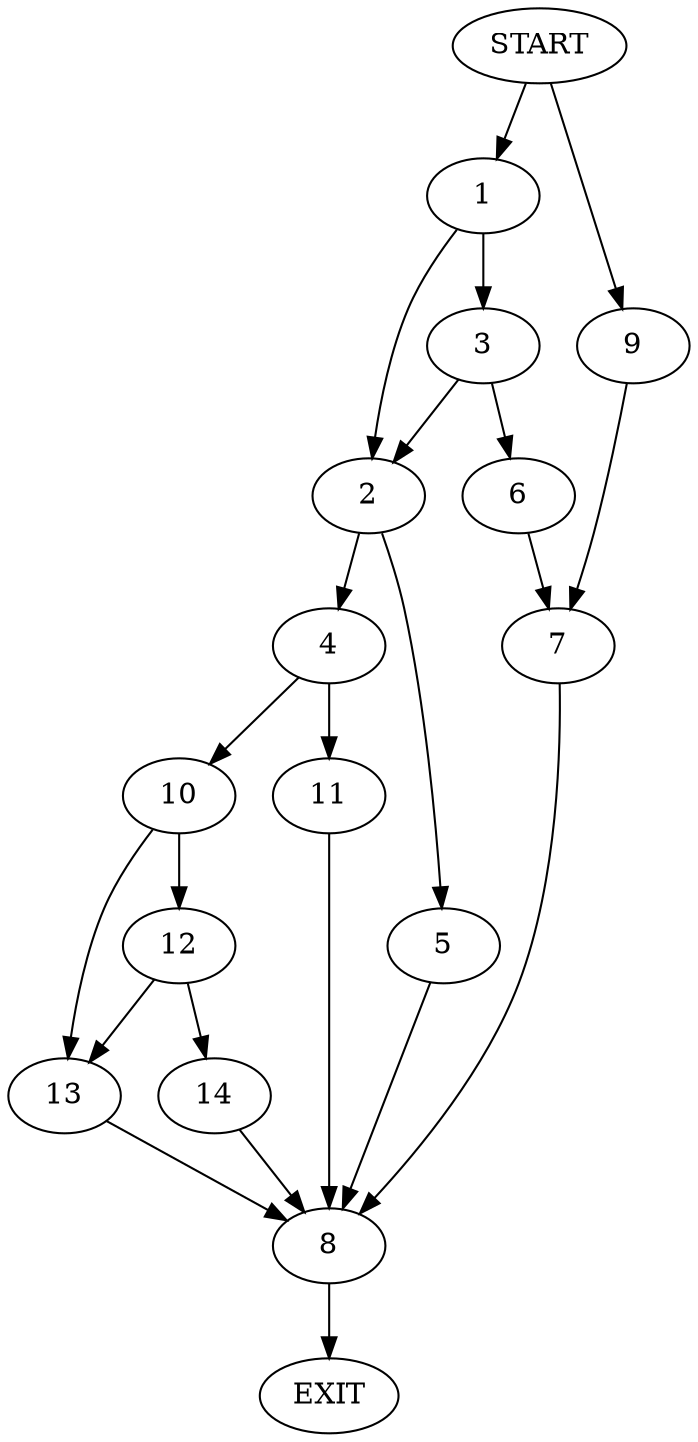 digraph {
0 [label="START"]
15 [label="EXIT"]
0 -> 1
1 -> 2
1 -> 3
2 -> 4
2 -> 5
3 -> 2
3 -> 6
6 -> 7
7 -> 8
0 -> 9
9 -> 7
8 -> 15
5 -> 8
4 -> 10
4 -> 11
11 -> 8
10 -> 12
10 -> 13
13 -> 8
12 -> 14
12 -> 13
14 -> 8
}
